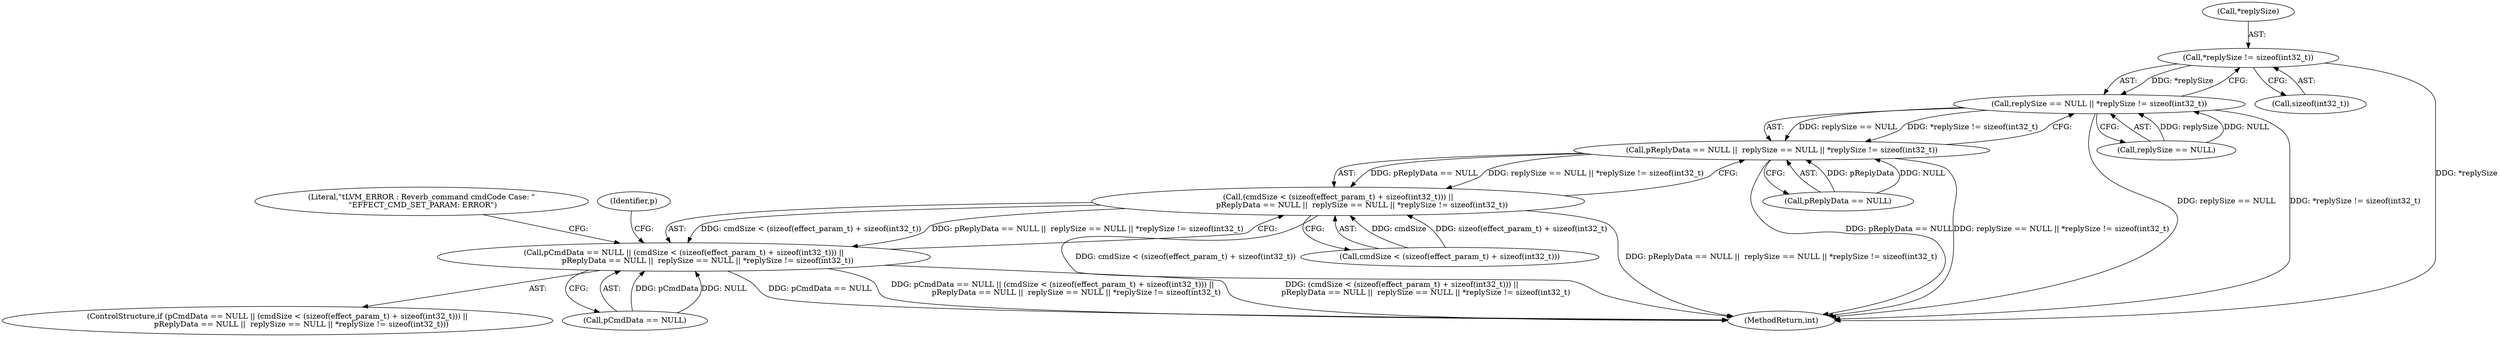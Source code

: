 digraph "0_Android_f490fc335772a9b14e78997486f4a572b0594c04_0@API" {
"1000395" [label="(Call,*replySize != sizeof(int32_t))"];
"1000391" [label="(Call,replySize == NULL || *replySize != sizeof(int32_t))"];
"1000387" [label="(Call,pReplyData == NULL ||  replySize == NULL || *replySize != sizeof(int32_t))"];
"1000379" [label="(Call,(cmdSize < (sizeof(effect_param_t) + sizeof(int32_t))) ||\n                    pReplyData == NULL ||  replySize == NULL || *replySize != sizeof(int32_t))"];
"1000375" [label="(Call,pCmdData == NULL || (cmdSize < (sizeof(effect_param_t) + sizeof(int32_t))) ||\n                    pReplyData == NULL ||  replySize == NULL || *replySize != sizeof(int32_t))"];
"1000402" [label="(Literal,\"\tLVM_ERROR : Reverb_command cmdCode Case: \"\n \"EFFECT_CMD_SET_PARAM: ERROR\")"];
"1000374" [label="(ControlStructure,if (pCmdData == NULL || (cmdSize < (sizeof(effect_param_t) + sizeof(int32_t))) ||\n                    pReplyData == NULL ||  replySize == NULL || *replySize != sizeof(int32_t)))"];
"1000392" [label="(Call,replySize == NULL)"];
"1000388" [label="(Call,pReplyData == NULL)"];
"1000398" [label="(Call,sizeof(int32_t))"];
"1000396" [label="(Call,*replySize)"];
"1000375" [label="(Call,pCmdData == NULL || (cmdSize < (sizeof(effect_param_t) + sizeof(int32_t))) ||\n                    pReplyData == NULL ||  replySize == NULL || *replySize != sizeof(int32_t))"];
"1000380" [label="(Call,cmdSize < (sizeof(effect_param_t) + sizeof(int32_t)))"];
"1000376" [label="(Call,pCmdData == NULL)"];
"1000688" [label="(MethodReturn,int)"];
"1000387" [label="(Call,pReplyData == NULL ||  replySize == NULL || *replySize != sizeof(int32_t))"];
"1000408" [label="(Identifier,p)"];
"1000379" [label="(Call,(cmdSize < (sizeof(effect_param_t) + sizeof(int32_t))) ||\n                    pReplyData == NULL ||  replySize == NULL || *replySize != sizeof(int32_t))"];
"1000395" [label="(Call,*replySize != sizeof(int32_t))"];
"1000391" [label="(Call,replySize == NULL || *replySize != sizeof(int32_t))"];
"1000395" -> "1000391"  [label="AST: "];
"1000395" -> "1000398"  [label="CFG: "];
"1000396" -> "1000395"  [label="AST: "];
"1000398" -> "1000395"  [label="AST: "];
"1000391" -> "1000395"  [label="CFG: "];
"1000395" -> "1000688"  [label="DDG: *replySize"];
"1000395" -> "1000391"  [label="DDG: *replySize"];
"1000391" -> "1000387"  [label="AST: "];
"1000391" -> "1000392"  [label="CFG: "];
"1000392" -> "1000391"  [label="AST: "];
"1000387" -> "1000391"  [label="CFG: "];
"1000391" -> "1000688"  [label="DDG: replySize == NULL"];
"1000391" -> "1000688"  [label="DDG: *replySize != sizeof(int32_t)"];
"1000391" -> "1000387"  [label="DDG: replySize == NULL"];
"1000391" -> "1000387"  [label="DDG: *replySize != sizeof(int32_t)"];
"1000392" -> "1000391"  [label="DDG: replySize"];
"1000392" -> "1000391"  [label="DDG: NULL"];
"1000387" -> "1000379"  [label="AST: "];
"1000387" -> "1000388"  [label="CFG: "];
"1000388" -> "1000387"  [label="AST: "];
"1000379" -> "1000387"  [label="CFG: "];
"1000387" -> "1000688"  [label="DDG: pReplyData == NULL"];
"1000387" -> "1000688"  [label="DDG: replySize == NULL || *replySize != sizeof(int32_t)"];
"1000387" -> "1000379"  [label="DDG: pReplyData == NULL"];
"1000387" -> "1000379"  [label="DDG: replySize == NULL || *replySize != sizeof(int32_t)"];
"1000388" -> "1000387"  [label="DDG: pReplyData"];
"1000388" -> "1000387"  [label="DDG: NULL"];
"1000379" -> "1000375"  [label="AST: "];
"1000379" -> "1000380"  [label="CFG: "];
"1000380" -> "1000379"  [label="AST: "];
"1000375" -> "1000379"  [label="CFG: "];
"1000379" -> "1000688"  [label="DDG: cmdSize < (sizeof(effect_param_t) + sizeof(int32_t))"];
"1000379" -> "1000688"  [label="DDG: pReplyData == NULL ||  replySize == NULL || *replySize != sizeof(int32_t)"];
"1000379" -> "1000375"  [label="DDG: cmdSize < (sizeof(effect_param_t) + sizeof(int32_t))"];
"1000379" -> "1000375"  [label="DDG: pReplyData == NULL ||  replySize == NULL || *replySize != sizeof(int32_t)"];
"1000380" -> "1000379"  [label="DDG: cmdSize"];
"1000380" -> "1000379"  [label="DDG: sizeof(effect_param_t) + sizeof(int32_t)"];
"1000375" -> "1000374"  [label="AST: "];
"1000375" -> "1000376"  [label="CFG: "];
"1000376" -> "1000375"  [label="AST: "];
"1000402" -> "1000375"  [label="CFG: "];
"1000408" -> "1000375"  [label="CFG: "];
"1000375" -> "1000688"  [label="DDG: pCmdData == NULL"];
"1000375" -> "1000688"  [label="DDG: pCmdData == NULL || (cmdSize < (sizeof(effect_param_t) + sizeof(int32_t))) ||\n                    pReplyData == NULL ||  replySize == NULL || *replySize != sizeof(int32_t)"];
"1000375" -> "1000688"  [label="DDG: (cmdSize < (sizeof(effect_param_t) + sizeof(int32_t))) ||\n                    pReplyData == NULL ||  replySize == NULL || *replySize != sizeof(int32_t)"];
"1000376" -> "1000375"  [label="DDG: pCmdData"];
"1000376" -> "1000375"  [label="DDG: NULL"];
}
